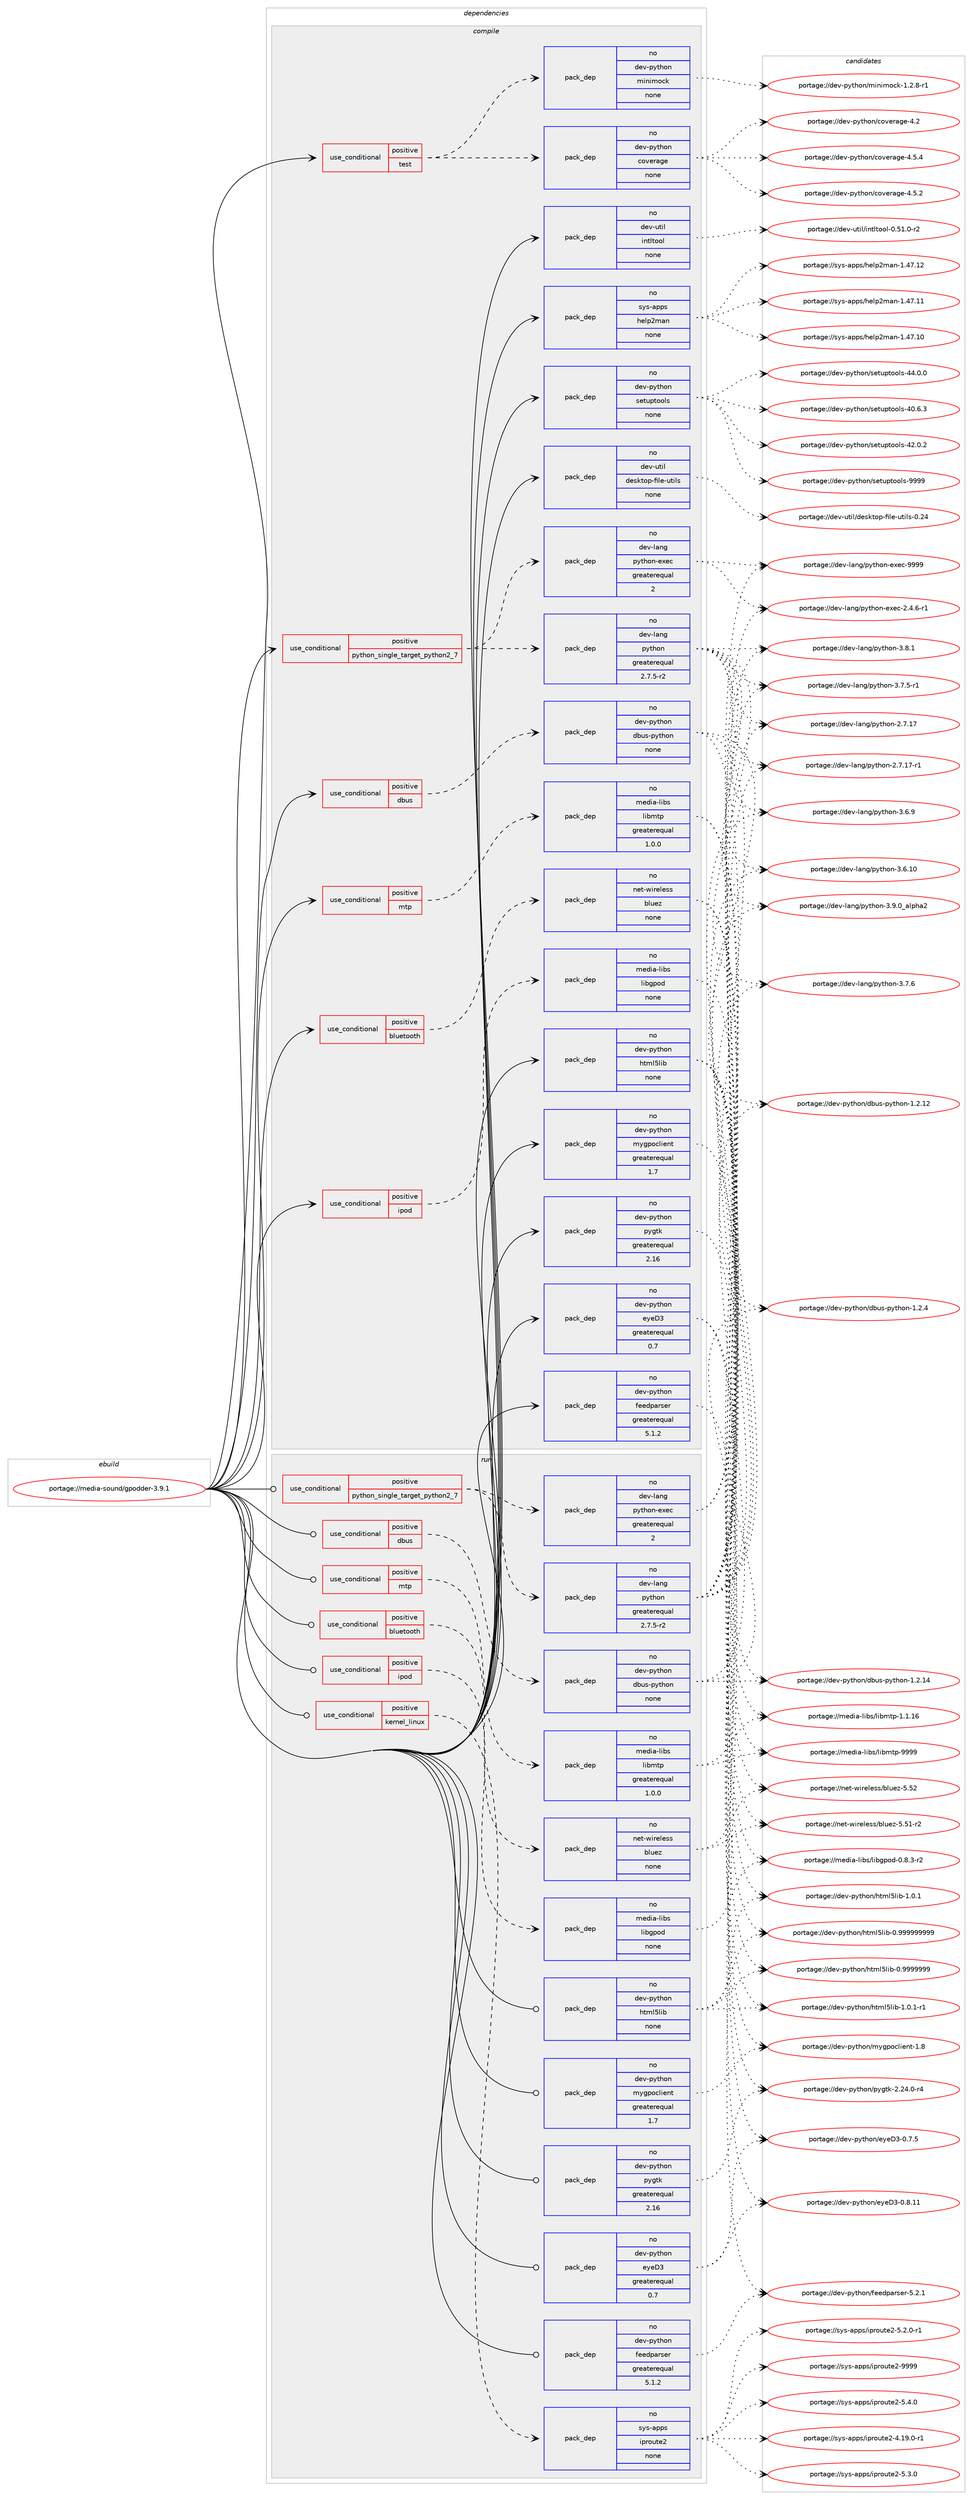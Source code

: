 digraph prolog {

# *************
# Graph options
# *************

newrank=true;
concentrate=true;
compound=true;
graph [rankdir=LR,fontname=Helvetica,fontsize=10,ranksep=1.5];#, ranksep=2.5, nodesep=0.2];
edge  [arrowhead=vee];
node  [fontname=Helvetica,fontsize=10];

# **********
# The ebuild
# **********

subgraph cluster_leftcol {
color=gray;
rank=same;
label=<<i>ebuild</i>>;
id [label="portage://media-sound/gpodder-3.9.1", color=red, width=4, href="../media-sound/gpodder-3.9.1.svg"];
}

# ****************
# The dependencies
# ****************

subgraph cluster_midcol {
color=gray;
label=<<i>dependencies</i>>;
subgraph cluster_compile {
fillcolor="#eeeeee";
style=filled;
label=<<i>compile</i>>;
subgraph cond43764 {
dependency193043 [label=<<TABLE BORDER="0" CELLBORDER="1" CELLSPACING="0" CELLPADDING="4"><TR><TD ROWSPAN="3" CELLPADDING="10">use_conditional</TD></TR><TR><TD>positive</TD></TR><TR><TD>bluetooth</TD></TR></TABLE>>, shape=none, color=red];
subgraph pack146321 {
dependency193044 [label=<<TABLE BORDER="0" CELLBORDER="1" CELLSPACING="0" CELLPADDING="4" WIDTH="220"><TR><TD ROWSPAN="6" CELLPADDING="30">pack_dep</TD></TR><TR><TD WIDTH="110">no</TD></TR><TR><TD>net-wireless</TD></TR><TR><TD>bluez</TD></TR><TR><TD>none</TD></TR><TR><TD></TD></TR></TABLE>>, shape=none, color=blue];
}
dependency193043:e -> dependency193044:w [weight=20,style="dashed",arrowhead="vee"];
}
id:e -> dependency193043:w [weight=20,style="solid",arrowhead="vee"];
subgraph cond43765 {
dependency193045 [label=<<TABLE BORDER="0" CELLBORDER="1" CELLSPACING="0" CELLPADDING="4"><TR><TD ROWSPAN="3" CELLPADDING="10">use_conditional</TD></TR><TR><TD>positive</TD></TR><TR><TD>dbus</TD></TR></TABLE>>, shape=none, color=red];
subgraph pack146322 {
dependency193046 [label=<<TABLE BORDER="0" CELLBORDER="1" CELLSPACING="0" CELLPADDING="4" WIDTH="220"><TR><TD ROWSPAN="6" CELLPADDING="30">pack_dep</TD></TR><TR><TD WIDTH="110">no</TD></TR><TR><TD>dev-python</TD></TR><TR><TD>dbus-python</TD></TR><TR><TD>none</TD></TR><TR><TD></TD></TR></TABLE>>, shape=none, color=blue];
}
dependency193045:e -> dependency193046:w [weight=20,style="dashed",arrowhead="vee"];
}
id:e -> dependency193045:w [weight=20,style="solid",arrowhead="vee"];
subgraph cond43766 {
dependency193047 [label=<<TABLE BORDER="0" CELLBORDER="1" CELLSPACING="0" CELLPADDING="4"><TR><TD ROWSPAN="3" CELLPADDING="10">use_conditional</TD></TR><TR><TD>positive</TD></TR><TR><TD>ipod</TD></TR></TABLE>>, shape=none, color=red];
subgraph pack146323 {
dependency193048 [label=<<TABLE BORDER="0" CELLBORDER="1" CELLSPACING="0" CELLPADDING="4" WIDTH="220"><TR><TD ROWSPAN="6" CELLPADDING="30">pack_dep</TD></TR><TR><TD WIDTH="110">no</TD></TR><TR><TD>media-libs</TD></TR><TR><TD>libgpod</TD></TR><TR><TD>none</TD></TR><TR><TD></TD></TR></TABLE>>, shape=none, color=blue];
}
dependency193047:e -> dependency193048:w [weight=20,style="dashed",arrowhead="vee"];
}
id:e -> dependency193047:w [weight=20,style="solid",arrowhead="vee"];
subgraph cond43767 {
dependency193049 [label=<<TABLE BORDER="0" CELLBORDER="1" CELLSPACING="0" CELLPADDING="4"><TR><TD ROWSPAN="3" CELLPADDING="10">use_conditional</TD></TR><TR><TD>positive</TD></TR><TR><TD>mtp</TD></TR></TABLE>>, shape=none, color=red];
subgraph pack146324 {
dependency193050 [label=<<TABLE BORDER="0" CELLBORDER="1" CELLSPACING="0" CELLPADDING="4" WIDTH="220"><TR><TD ROWSPAN="6" CELLPADDING="30">pack_dep</TD></TR><TR><TD WIDTH="110">no</TD></TR><TR><TD>media-libs</TD></TR><TR><TD>libmtp</TD></TR><TR><TD>greaterequal</TD></TR><TR><TD>1.0.0</TD></TR></TABLE>>, shape=none, color=blue];
}
dependency193049:e -> dependency193050:w [weight=20,style="dashed",arrowhead="vee"];
}
id:e -> dependency193049:w [weight=20,style="solid",arrowhead="vee"];
subgraph cond43768 {
dependency193051 [label=<<TABLE BORDER="0" CELLBORDER="1" CELLSPACING="0" CELLPADDING="4"><TR><TD ROWSPAN="3" CELLPADDING="10">use_conditional</TD></TR><TR><TD>positive</TD></TR><TR><TD>python_single_target_python2_7</TD></TR></TABLE>>, shape=none, color=red];
subgraph pack146325 {
dependency193052 [label=<<TABLE BORDER="0" CELLBORDER="1" CELLSPACING="0" CELLPADDING="4" WIDTH="220"><TR><TD ROWSPAN="6" CELLPADDING="30">pack_dep</TD></TR><TR><TD WIDTH="110">no</TD></TR><TR><TD>dev-lang</TD></TR><TR><TD>python</TD></TR><TR><TD>greaterequal</TD></TR><TR><TD>2.7.5-r2</TD></TR></TABLE>>, shape=none, color=blue];
}
dependency193051:e -> dependency193052:w [weight=20,style="dashed",arrowhead="vee"];
subgraph pack146326 {
dependency193053 [label=<<TABLE BORDER="0" CELLBORDER="1" CELLSPACING="0" CELLPADDING="4" WIDTH="220"><TR><TD ROWSPAN="6" CELLPADDING="30">pack_dep</TD></TR><TR><TD WIDTH="110">no</TD></TR><TR><TD>dev-lang</TD></TR><TR><TD>python-exec</TD></TR><TR><TD>greaterequal</TD></TR><TR><TD>2</TD></TR></TABLE>>, shape=none, color=blue];
}
dependency193051:e -> dependency193053:w [weight=20,style="dashed",arrowhead="vee"];
}
id:e -> dependency193051:w [weight=20,style="solid",arrowhead="vee"];
subgraph cond43769 {
dependency193054 [label=<<TABLE BORDER="0" CELLBORDER="1" CELLSPACING="0" CELLPADDING="4"><TR><TD ROWSPAN="3" CELLPADDING="10">use_conditional</TD></TR><TR><TD>positive</TD></TR><TR><TD>test</TD></TR></TABLE>>, shape=none, color=red];
subgraph pack146327 {
dependency193055 [label=<<TABLE BORDER="0" CELLBORDER="1" CELLSPACING="0" CELLPADDING="4" WIDTH="220"><TR><TD ROWSPAN="6" CELLPADDING="30">pack_dep</TD></TR><TR><TD WIDTH="110">no</TD></TR><TR><TD>dev-python</TD></TR><TR><TD>minimock</TD></TR><TR><TD>none</TD></TR><TR><TD></TD></TR></TABLE>>, shape=none, color=blue];
}
dependency193054:e -> dependency193055:w [weight=20,style="dashed",arrowhead="vee"];
subgraph pack146328 {
dependency193056 [label=<<TABLE BORDER="0" CELLBORDER="1" CELLSPACING="0" CELLPADDING="4" WIDTH="220"><TR><TD ROWSPAN="6" CELLPADDING="30">pack_dep</TD></TR><TR><TD WIDTH="110">no</TD></TR><TR><TD>dev-python</TD></TR><TR><TD>coverage</TD></TR><TR><TD>none</TD></TR><TR><TD></TD></TR></TABLE>>, shape=none, color=blue];
}
dependency193054:e -> dependency193056:w [weight=20,style="dashed",arrowhead="vee"];
}
id:e -> dependency193054:w [weight=20,style="solid",arrowhead="vee"];
subgraph pack146329 {
dependency193057 [label=<<TABLE BORDER="0" CELLBORDER="1" CELLSPACING="0" CELLPADDING="4" WIDTH="220"><TR><TD ROWSPAN="6" CELLPADDING="30">pack_dep</TD></TR><TR><TD WIDTH="110">no</TD></TR><TR><TD>dev-python</TD></TR><TR><TD>eyeD3</TD></TR><TR><TD>greaterequal</TD></TR><TR><TD>0.7</TD></TR></TABLE>>, shape=none, color=blue];
}
id:e -> dependency193057:w [weight=20,style="solid",arrowhead="vee"];
subgraph pack146330 {
dependency193058 [label=<<TABLE BORDER="0" CELLBORDER="1" CELLSPACING="0" CELLPADDING="4" WIDTH="220"><TR><TD ROWSPAN="6" CELLPADDING="30">pack_dep</TD></TR><TR><TD WIDTH="110">no</TD></TR><TR><TD>dev-python</TD></TR><TR><TD>feedparser</TD></TR><TR><TD>greaterequal</TD></TR><TR><TD>5.1.2</TD></TR></TABLE>>, shape=none, color=blue];
}
id:e -> dependency193058:w [weight=20,style="solid",arrowhead="vee"];
subgraph pack146331 {
dependency193059 [label=<<TABLE BORDER="0" CELLBORDER="1" CELLSPACING="0" CELLPADDING="4" WIDTH="220"><TR><TD ROWSPAN="6" CELLPADDING="30">pack_dep</TD></TR><TR><TD WIDTH="110">no</TD></TR><TR><TD>dev-python</TD></TR><TR><TD>html5lib</TD></TR><TR><TD>none</TD></TR><TR><TD></TD></TR></TABLE>>, shape=none, color=blue];
}
id:e -> dependency193059:w [weight=20,style="solid",arrowhead="vee"];
subgraph pack146332 {
dependency193060 [label=<<TABLE BORDER="0" CELLBORDER="1" CELLSPACING="0" CELLPADDING="4" WIDTH="220"><TR><TD ROWSPAN="6" CELLPADDING="30">pack_dep</TD></TR><TR><TD WIDTH="110">no</TD></TR><TR><TD>dev-python</TD></TR><TR><TD>mygpoclient</TD></TR><TR><TD>greaterequal</TD></TR><TR><TD>1.7</TD></TR></TABLE>>, shape=none, color=blue];
}
id:e -> dependency193060:w [weight=20,style="solid",arrowhead="vee"];
subgraph pack146333 {
dependency193061 [label=<<TABLE BORDER="0" CELLBORDER="1" CELLSPACING="0" CELLPADDING="4" WIDTH="220"><TR><TD ROWSPAN="6" CELLPADDING="30">pack_dep</TD></TR><TR><TD WIDTH="110">no</TD></TR><TR><TD>dev-python</TD></TR><TR><TD>pygtk</TD></TR><TR><TD>greaterequal</TD></TR><TR><TD>2.16</TD></TR></TABLE>>, shape=none, color=blue];
}
id:e -> dependency193061:w [weight=20,style="solid",arrowhead="vee"];
subgraph pack146334 {
dependency193062 [label=<<TABLE BORDER="0" CELLBORDER="1" CELLSPACING="0" CELLPADDING="4" WIDTH="220"><TR><TD ROWSPAN="6" CELLPADDING="30">pack_dep</TD></TR><TR><TD WIDTH="110">no</TD></TR><TR><TD>dev-python</TD></TR><TR><TD>setuptools</TD></TR><TR><TD>none</TD></TR><TR><TD></TD></TR></TABLE>>, shape=none, color=blue];
}
id:e -> dependency193062:w [weight=20,style="solid",arrowhead="vee"];
subgraph pack146335 {
dependency193063 [label=<<TABLE BORDER="0" CELLBORDER="1" CELLSPACING="0" CELLPADDING="4" WIDTH="220"><TR><TD ROWSPAN="6" CELLPADDING="30">pack_dep</TD></TR><TR><TD WIDTH="110">no</TD></TR><TR><TD>dev-util</TD></TR><TR><TD>desktop-file-utils</TD></TR><TR><TD>none</TD></TR><TR><TD></TD></TR></TABLE>>, shape=none, color=blue];
}
id:e -> dependency193063:w [weight=20,style="solid",arrowhead="vee"];
subgraph pack146336 {
dependency193064 [label=<<TABLE BORDER="0" CELLBORDER="1" CELLSPACING="0" CELLPADDING="4" WIDTH="220"><TR><TD ROWSPAN="6" CELLPADDING="30">pack_dep</TD></TR><TR><TD WIDTH="110">no</TD></TR><TR><TD>dev-util</TD></TR><TR><TD>intltool</TD></TR><TR><TD>none</TD></TR><TR><TD></TD></TR></TABLE>>, shape=none, color=blue];
}
id:e -> dependency193064:w [weight=20,style="solid",arrowhead="vee"];
subgraph pack146337 {
dependency193065 [label=<<TABLE BORDER="0" CELLBORDER="1" CELLSPACING="0" CELLPADDING="4" WIDTH="220"><TR><TD ROWSPAN="6" CELLPADDING="30">pack_dep</TD></TR><TR><TD WIDTH="110">no</TD></TR><TR><TD>sys-apps</TD></TR><TR><TD>help2man</TD></TR><TR><TD>none</TD></TR><TR><TD></TD></TR></TABLE>>, shape=none, color=blue];
}
id:e -> dependency193065:w [weight=20,style="solid",arrowhead="vee"];
}
subgraph cluster_compileandrun {
fillcolor="#eeeeee";
style=filled;
label=<<i>compile and run</i>>;
}
subgraph cluster_run {
fillcolor="#eeeeee";
style=filled;
label=<<i>run</i>>;
subgraph cond43770 {
dependency193066 [label=<<TABLE BORDER="0" CELLBORDER="1" CELLSPACING="0" CELLPADDING="4"><TR><TD ROWSPAN="3" CELLPADDING="10">use_conditional</TD></TR><TR><TD>positive</TD></TR><TR><TD>bluetooth</TD></TR></TABLE>>, shape=none, color=red];
subgraph pack146338 {
dependency193067 [label=<<TABLE BORDER="0" CELLBORDER="1" CELLSPACING="0" CELLPADDING="4" WIDTH="220"><TR><TD ROWSPAN="6" CELLPADDING="30">pack_dep</TD></TR><TR><TD WIDTH="110">no</TD></TR><TR><TD>net-wireless</TD></TR><TR><TD>bluez</TD></TR><TR><TD>none</TD></TR><TR><TD></TD></TR></TABLE>>, shape=none, color=blue];
}
dependency193066:e -> dependency193067:w [weight=20,style="dashed",arrowhead="vee"];
}
id:e -> dependency193066:w [weight=20,style="solid",arrowhead="odot"];
subgraph cond43771 {
dependency193068 [label=<<TABLE BORDER="0" CELLBORDER="1" CELLSPACING="0" CELLPADDING="4"><TR><TD ROWSPAN="3" CELLPADDING="10">use_conditional</TD></TR><TR><TD>positive</TD></TR><TR><TD>dbus</TD></TR></TABLE>>, shape=none, color=red];
subgraph pack146339 {
dependency193069 [label=<<TABLE BORDER="0" CELLBORDER="1" CELLSPACING="0" CELLPADDING="4" WIDTH="220"><TR><TD ROWSPAN="6" CELLPADDING="30">pack_dep</TD></TR><TR><TD WIDTH="110">no</TD></TR><TR><TD>dev-python</TD></TR><TR><TD>dbus-python</TD></TR><TR><TD>none</TD></TR><TR><TD></TD></TR></TABLE>>, shape=none, color=blue];
}
dependency193068:e -> dependency193069:w [weight=20,style="dashed",arrowhead="vee"];
}
id:e -> dependency193068:w [weight=20,style="solid",arrowhead="odot"];
subgraph cond43772 {
dependency193070 [label=<<TABLE BORDER="0" CELLBORDER="1" CELLSPACING="0" CELLPADDING="4"><TR><TD ROWSPAN="3" CELLPADDING="10">use_conditional</TD></TR><TR><TD>positive</TD></TR><TR><TD>ipod</TD></TR></TABLE>>, shape=none, color=red];
subgraph pack146340 {
dependency193071 [label=<<TABLE BORDER="0" CELLBORDER="1" CELLSPACING="0" CELLPADDING="4" WIDTH="220"><TR><TD ROWSPAN="6" CELLPADDING="30">pack_dep</TD></TR><TR><TD WIDTH="110">no</TD></TR><TR><TD>media-libs</TD></TR><TR><TD>libgpod</TD></TR><TR><TD>none</TD></TR><TR><TD></TD></TR></TABLE>>, shape=none, color=blue];
}
dependency193070:e -> dependency193071:w [weight=20,style="dashed",arrowhead="vee"];
}
id:e -> dependency193070:w [weight=20,style="solid",arrowhead="odot"];
subgraph cond43773 {
dependency193072 [label=<<TABLE BORDER="0" CELLBORDER="1" CELLSPACING="0" CELLPADDING="4"><TR><TD ROWSPAN="3" CELLPADDING="10">use_conditional</TD></TR><TR><TD>positive</TD></TR><TR><TD>kernel_linux</TD></TR></TABLE>>, shape=none, color=red];
subgraph pack146341 {
dependency193073 [label=<<TABLE BORDER="0" CELLBORDER="1" CELLSPACING="0" CELLPADDING="4" WIDTH="220"><TR><TD ROWSPAN="6" CELLPADDING="30">pack_dep</TD></TR><TR><TD WIDTH="110">no</TD></TR><TR><TD>sys-apps</TD></TR><TR><TD>iproute2</TD></TR><TR><TD>none</TD></TR><TR><TD></TD></TR></TABLE>>, shape=none, color=blue];
}
dependency193072:e -> dependency193073:w [weight=20,style="dashed",arrowhead="vee"];
}
id:e -> dependency193072:w [weight=20,style="solid",arrowhead="odot"];
subgraph cond43774 {
dependency193074 [label=<<TABLE BORDER="0" CELLBORDER="1" CELLSPACING="0" CELLPADDING="4"><TR><TD ROWSPAN="3" CELLPADDING="10">use_conditional</TD></TR><TR><TD>positive</TD></TR><TR><TD>mtp</TD></TR></TABLE>>, shape=none, color=red];
subgraph pack146342 {
dependency193075 [label=<<TABLE BORDER="0" CELLBORDER="1" CELLSPACING="0" CELLPADDING="4" WIDTH="220"><TR><TD ROWSPAN="6" CELLPADDING="30">pack_dep</TD></TR><TR><TD WIDTH="110">no</TD></TR><TR><TD>media-libs</TD></TR><TR><TD>libmtp</TD></TR><TR><TD>greaterequal</TD></TR><TR><TD>1.0.0</TD></TR></TABLE>>, shape=none, color=blue];
}
dependency193074:e -> dependency193075:w [weight=20,style="dashed",arrowhead="vee"];
}
id:e -> dependency193074:w [weight=20,style="solid",arrowhead="odot"];
subgraph cond43775 {
dependency193076 [label=<<TABLE BORDER="0" CELLBORDER="1" CELLSPACING="0" CELLPADDING="4"><TR><TD ROWSPAN="3" CELLPADDING="10">use_conditional</TD></TR><TR><TD>positive</TD></TR><TR><TD>python_single_target_python2_7</TD></TR></TABLE>>, shape=none, color=red];
subgraph pack146343 {
dependency193077 [label=<<TABLE BORDER="0" CELLBORDER="1" CELLSPACING="0" CELLPADDING="4" WIDTH="220"><TR><TD ROWSPAN="6" CELLPADDING="30">pack_dep</TD></TR><TR><TD WIDTH="110">no</TD></TR><TR><TD>dev-lang</TD></TR><TR><TD>python</TD></TR><TR><TD>greaterequal</TD></TR><TR><TD>2.7.5-r2</TD></TR></TABLE>>, shape=none, color=blue];
}
dependency193076:e -> dependency193077:w [weight=20,style="dashed",arrowhead="vee"];
subgraph pack146344 {
dependency193078 [label=<<TABLE BORDER="0" CELLBORDER="1" CELLSPACING="0" CELLPADDING="4" WIDTH="220"><TR><TD ROWSPAN="6" CELLPADDING="30">pack_dep</TD></TR><TR><TD WIDTH="110">no</TD></TR><TR><TD>dev-lang</TD></TR><TR><TD>python-exec</TD></TR><TR><TD>greaterequal</TD></TR><TR><TD>2</TD></TR></TABLE>>, shape=none, color=blue];
}
dependency193076:e -> dependency193078:w [weight=20,style="dashed",arrowhead="vee"];
}
id:e -> dependency193076:w [weight=20,style="solid",arrowhead="odot"];
subgraph pack146345 {
dependency193079 [label=<<TABLE BORDER="0" CELLBORDER="1" CELLSPACING="0" CELLPADDING="4" WIDTH="220"><TR><TD ROWSPAN="6" CELLPADDING="30">pack_dep</TD></TR><TR><TD WIDTH="110">no</TD></TR><TR><TD>dev-python</TD></TR><TR><TD>eyeD3</TD></TR><TR><TD>greaterequal</TD></TR><TR><TD>0.7</TD></TR></TABLE>>, shape=none, color=blue];
}
id:e -> dependency193079:w [weight=20,style="solid",arrowhead="odot"];
subgraph pack146346 {
dependency193080 [label=<<TABLE BORDER="0" CELLBORDER="1" CELLSPACING="0" CELLPADDING="4" WIDTH="220"><TR><TD ROWSPAN="6" CELLPADDING="30">pack_dep</TD></TR><TR><TD WIDTH="110">no</TD></TR><TR><TD>dev-python</TD></TR><TR><TD>feedparser</TD></TR><TR><TD>greaterequal</TD></TR><TR><TD>5.1.2</TD></TR></TABLE>>, shape=none, color=blue];
}
id:e -> dependency193080:w [weight=20,style="solid",arrowhead="odot"];
subgraph pack146347 {
dependency193081 [label=<<TABLE BORDER="0" CELLBORDER="1" CELLSPACING="0" CELLPADDING="4" WIDTH="220"><TR><TD ROWSPAN="6" CELLPADDING="30">pack_dep</TD></TR><TR><TD WIDTH="110">no</TD></TR><TR><TD>dev-python</TD></TR><TR><TD>html5lib</TD></TR><TR><TD>none</TD></TR><TR><TD></TD></TR></TABLE>>, shape=none, color=blue];
}
id:e -> dependency193081:w [weight=20,style="solid",arrowhead="odot"];
subgraph pack146348 {
dependency193082 [label=<<TABLE BORDER="0" CELLBORDER="1" CELLSPACING="0" CELLPADDING="4" WIDTH="220"><TR><TD ROWSPAN="6" CELLPADDING="30">pack_dep</TD></TR><TR><TD WIDTH="110">no</TD></TR><TR><TD>dev-python</TD></TR><TR><TD>mygpoclient</TD></TR><TR><TD>greaterequal</TD></TR><TR><TD>1.7</TD></TR></TABLE>>, shape=none, color=blue];
}
id:e -> dependency193082:w [weight=20,style="solid",arrowhead="odot"];
subgraph pack146349 {
dependency193083 [label=<<TABLE BORDER="0" CELLBORDER="1" CELLSPACING="0" CELLPADDING="4" WIDTH="220"><TR><TD ROWSPAN="6" CELLPADDING="30">pack_dep</TD></TR><TR><TD WIDTH="110">no</TD></TR><TR><TD>dev-python</TD></TR><TR><TD>pygtk</TD></TR><TR><TD>greaterequal</TD></TR><TR><TD>2.16</TD></TR></TABLE>>, shape=none, color=blue];
}
id:e -> dependency193083:w [weight=20,style="solid",arrowhead="odot"];
}
}

# **************
# The candidates
# **************

subgraph cluster_choices {
rank=same;
color=gray;
label=<<i>candidates</i>>;

subgraph choice146321 {
color=black;
nodesep=1;
choice1101011164511910511410110810111511547981081171011224553465350 [label="portage://net-wireless/bluez-5.52", color=red, width=4,href="../net-wireless/bluez-5.52.svg"];
choice11010111645119105114101108101115115479810811710112245534653494511450 [label="portage://net-wireless/bluez-5.51-r2", color=red, width=4,href="../net-wireless/bluez-5.51-r2.svg"];
dependency193044:e -> choice1101011164511910511410110810111511547981081171011224553465350:w [style=dotted,weight="100"];
dependency193044:e -> choice11010111645119105114101108101115115479810811710112245534653494511450:w [style=dotted,weight="100"];
}
subgraph choice146322 {
color=black;
nodesep=1;
choice10010111845112121116104111110471009811711545112121116104111110454946504652 [label="portage://dev-python/dbus-python-1.2.4", color=red, width=4,href="../dev-python/dbus-python-1.2.4.svg"];
choice1001011184511212111610411111047100981171154511212111610411111045494650464952 [label="portage://dev-python/dbus-python-1.2.14", color=red, width=4,href="../dev-python/dbus-python-1.2.14.svg"];
choice1001011184511212111610411111047100981171154511212111610411111045494650464950 [label="portage://dev-python/dbus-python-1.2.12", color=red, width=4,href="../dev-python/dbus-python-1.2.12.svg"];
dependency193046:e -> choice10010111845112121116104111110471009811711545112121116104111110454946504652:w [style=dotted,weight="100"];
dependency193046:e -> choice1001011184511212111610411111047100981171154511212111610411111045494650464952:w [style=dotted,weight="100"];
dependency193046:e -> choice1001011184511212111610411111047100981171154511212111610411111045494650464950:w [style=dotted,weight="100"];
}
subgraph choice146323 {
color=black;
nodesep=1;
choice10910110010597451081059811547108105981031121111004548465646514511450 [label="portage://media-libs/libgpod-0.8.3-r2", color=red, width=4,href="../media-libs/libgpod-0.8.3-r2.svg"];
dependency193048:e -> choice10910110010597451081059811547108105981031121111004548465646514511450:w [style=dotted,weight="100"];
}
subgraph choice146324 {
color=black;
nodesep=1;
choice10910110010597451081059811547108105981091161124557575757 [label="portage://media-libs/libmtp-9999", color=red, width=4,href="../media-libs/libmtp-9999.svg"];
choice109101100105974510810598115471081059810911611245494649464954 [label="portage://media-libs/libmtp-1.1.16", color=red, width=4,href="../media-libs/libmtp-1.1.16.svg"];
dependency193050:e -> choice10910110010597451081059811547108105981091161124557575757:w [style=dotted,weight="100"];
dependency193050:e -> choice109101100105974510810598115471081059810911611245494649464954:w [style=dotted,weight="100"];
}
subgraph choice146325 {
color=black;
nodesep=1;
choice10010111845108971101034711212111610411111045514657464895971081121049750 [label="portage://dev-lang/python-3.9.0_alpha2", color=red, width=4,href="../dev-lang/python-3.9.0_alpha2.svg"];
choice100101118451089711010347112121116104111110455146564649 [label="portage://dev-lang/python-3.8.1", color=red, width=4,href="../dev-lang/python-3.8.1.svg"];
choice100101118451089711010347112121116104111110455146554654 [label="portage://dev-lang/python-3.7.6", color=red, width=4,href="../dev-lang/python-3.7.6.svg"];
choice1001011184510897110103471121211161041111104551465546534511449 [label="portage://dev-lang/python-3.7.5-r1", color=red, width=4,href="../dev-lang/python-3.7.5-r1.svg"];
choice100101118451089711010347112121116104111110455146544657 [label="portage://dev-lang/python-3.6.9", color=red, width=4,href="../dev-lang/python-3.6.9.svg"];
choice10010111845108971101034711212111610411111045514654464948 [label="portage://dev-lang/python-3.6.10", color=red, width=4,href="../dev-lang/python-3.6.10.svg"];
choice100101118451089711010347112121116104111110455046554649554511449 [label="portage://dev-lang/python-2.7.17-r1", color=red, width=4,href="../dev-lang/python-2.7.17-r1.svg"];
choice10010111845108971101034711212111610411111045504655464955 [label="portage://dev-lang/python-2.7.17", color=red, width=4,href="../dev-lang/python-2.7.17.svg"];
dependency193052:e -> choice10010111845108971101034711212111610411111045514657464895971081121049750:w [style=dotted,weight="100"];
dependency193052:e -> choice100101118451089711010347112121116104111110455146564649:w [style=dotted,weight="100"];
dependency193052:e -> choice100101118451089711010347112121116104111110455146554654:w [style=dotted,weight="100"];
dependency193052:e -> choice1001011184510897110103471121211161041111104551465546534511449:w [style=dotted,weight="100"];
dependency193052:e -> choice100101118451089711010347112121116104111110455146544657:w [style=dotted,weight="100"];
dependency193052:e -> choice10010111845108971101034711212111610411111045514654464948:w [style=dotted,weight="100"];
dependency193052:e -> choice100101118451089711010347112121116104111110455046554649554511449:w [style=dotted,weight="100"];
dependency193052:e -> choice10010111845108971101034711212111610411111045504655464955:w [style=dotted,weight="100"];
}
subgraph choice146326 {
color=black;
nodesep=1;
choice10010111845108971101034711212111610411111045101120101994557575757 [label="portage://dev-lang/python-exec-9999", color=red, width=4,href="../dev-lang/python-exec-9999.svg"];
choice10010111845108971101034711212111610411111045101120101994550465246544511449 [label="portage://dev-lang/python-exec-2.4.6-r1", color=red, width=4,href="../dev-lang/python-exec-2.4.6-r1.svg"];
dependency193053:e -> choice10010111845108971101034711212111610411111045101120101994557575757:w [style=dotted,weight="100"];
dependency193053:e -> choice10010111845108971101034711212111610411111045101120101994550465246544511449:w [style=dotted,weight="100"];
}
subgraph choice146327 {
color=black;
nodesep=1;
choice1001011184511212111610411111047109105110105109111991074549465046564511449 [label="portage://dev-python/minimock-1.2.8-r1", color=red, width=4,href="../dev-python/minimock-1.2.8-r1.svg"];
dependency193055:e -> choice1001011184511212111610411111047109105110105109111991074549465046564511449:w [style=dotted,weight="100"];
}
subgraph choice146328 {
color=black;
nodesep=1;
choice10010111845112121116104111110479911111810111497103101455246534652 [label="portage://dev-python/coverage-4.5.4", color=red, width=4,href="../dev-python/coverage-4.5.4.svg"];
choice10010111845112121116104111110479911111810111497103101455246534650 [label="portage://dev-python/coverage-4.5.2", color=red, width=4,href="../dev-python/coverage-4.5.2.svg"];
choice1001011184511212111610411111047991111181011149710310145524650 [label="portage://dev-python/coverage-4.2", color=red, width=4,href="../dev-python/coverage-4.2.svg"];
dependency193056:e -> choice10010111845112121116104111110479911111810111497103101455246534652:w [style=dotted,weight="100"];
dependency193056:e -> choice10010111845112121116104111110479911111810111497103101455246534650:w [style=dotted,weight="100"];
dependency193056:e -> choice1001011184511212111610411111047991111181011149710310145524650:w [style=dotted,weight="100"];
}
subgraph choice146329 {
color=black;
nodesep=1;
choice1001011184511212111610411111047101121101685145484656464949 [label="portage://dev-python/eyeD3-0.8.11", color=red, width=4,href="../dev-python/eyeD3-0.8.11.svg"];
choice10010111845112121116104111110471011211016851454846554653 [label="portage://dev-python/eyeD3-0.7.5", color=red, width=4,href="../dev-python/eyeD3-0.7.5.svg"];
dependency193057:e -> choice1001011184511212111610411111047101121101685145484656464949:w [style=dotted,weight="100"];
dependency193057:e -> choice10010111845112121116104111110471011211016851454846554653:w [style=dotted,weight="100"];
}
subgraph choice146330 {
color=black;
nodesep=1;
choice100101118451121211161041111104710210110110011297114115101114455346504649 [label="portage://dev-python/feedparser-5.2.1", color=red, width=4,href="../dev-python/feedparser-5.2.1.svg"];
dependency193058:e -> choice100101118451121211161041111104710210110110011297114115101114455346504649:w [style=dotted,weight="100"];
}
subgraph choice146331 {
color=black;
nodesep=1;
choice100101118451121211161041111104710411610910853108105984549464846494511449 [label="portage://dev-python/html5lib-1.0.1-r1", color=red, width=4,href="../dev-python/html5lib-1.0.1-r1.svg"];
choice10010111845112121116104111110471041161091085310810598454946484649 [label="portage://dev-python/html5lib-1.0.1", color=red, width=4,href="../dev-python/html5lib-1.0.1.svg"];
choice10010111845112121116104111110471041161091085310810598454846575757575757575757 [label="portage://dev-python/html5lib-0.999999999", color=red, width=4,href="../dev-python/html5lib-0.999999999.svg"];
choice1001011184511212111610411111047104116109108531081059845484657575757575757 [label="portage://dev-python/html5lib-0.9999999", color=red, width=4,href="../dev-python/html5lib-0.9999999.svg"];
dependency193059:e -> choice100101118451121211161041111104710411610910853108105984549464846494511449:w [style=dotted,weight="100"];
dependency193059:e -> choice10010111845112121116104111110471041161091085310810598454946484649:w [style=dotted,weight="100"];
dependency193059:e -> choice10010111845112121116104111110471041161091085310810598454846575757575757575757:w [style=dotted,weight="100"];
dependency193059:e -> choice1001011184511212111610411111047104116109108531081059845484657575757575757:w [style=dotted,weight="100"];
}
subgraph choice146332 {
color=black;
nodesep=1;
choice10010111845112121116104111110471091211031121119910810510111011645494656 [label="portage://dev-python/mygpoclient-1.8", color=red, width=4,href="../dev-python/mygpoclient-1.8.svg"];
dependency193060:e -> choice10010111845112121116104111110471091211031121119910810510111011645494656:w [style=dotted,weight="100"];
}
subgraph choice146333 {
color=black;
nodesep=1;
choice1001011184511212111610411111047112121103116107455046505246484511452 [label="portage://dev-python/pygtk-2.24.0-r4", color=red, width=4,href="../dev-python/pygtk-2.24.0-r4.svg"];
dependency193061:e -> choice1001011184511212111610411111047112121103116107455046505246484511452:w [style=dotted,weight="100"];
}
subgraph choice146334 {
color=black;
nodesep=1;
choice10010111845112121116104111110471151011161171121161111111081154557575757 [label="portage://dev-python/setuptools-9999", color=red, width=4,href="../dev-python/setuptools-9999.svg"];
choice100101118451121211161041111104711510111611711211611111110811545525246484648 [label="portage://dev-python/setuptools-44.0.0", color=red, width=4,href="../dev-python/setuptools-44.0.0.svg"];
choice100101118451121211161041111104711510111611711211611111110811545525046484650 [label="portage://dev-python/setuptools-42.0.2", color=red, width=4,href="../dev-python/setuptools-42.0.2.svg"];
choice100101118451121211161041111104711510111611711211611111110811545524846544651 [label="portage://dev-python/setuptools-40.6.3", color=red, width=4,href="../dev-python/setuptools-40.6.3.svg"];
dependency193062:e -> choice10010111845112121116104111110471151011161171121161111111081154557575757:w [style=dotted,weight="100"];
dependency193062:e -> choice100101118451121211161041111104711510111611711211611111110811545525246484648:w [style=dotted,weight="100"];
dependency193062:e -> choice100101118451121211161041111104711510111611711211611111110811545525046484650:w [style=dotted,weight="100"];
dependency193062:e -> choice100101118451121211161041111104711510111611711211611111110811545524846544651:w [style=dotted,weight="100"];
}
subgraph choice146335 {
color=black;
nodesep=1;
choice100101118451171161051084710010111510711611111245102105108101451171161051081154548465052 [label="portage://dev-util/desktop-file-utils-0.24", color=red, width=4,href="../dev-util/desktop-file-utils-0.24.svg"];
dependency193063:e -> choice100101118451171161051084710010111510711611111245102105108101451171161051081154548465052:w [style=dotted,weight="100"];
}
subgraph choice146336 {
color=black;
nodesep=1;
choice1001011184511711610510847105110116108116111111108454846534946484511450 [label="portage://dev-util/intltool-0.51.0-r2", color=red, width=4,href="../dev-util/intltool-0.51.0-r2.svg"];
dependency193064:e -> choice1001011184511711610510847105110116108116111111108454846534946484511450:w [style=dotted,weight="100"];
}
subgraph choice146337 {
color=black;
nodesep=1;
choice11512111545971121121154710410110811250109971104549465255464950 [label="portage://sys-apps/help2man-1.47.12", color=red, width=4,href="../sys-apps/help2man-1.47.12.svg"];
choice11512111545971121121154710410110811250109971104549465255464949 [label="portage://sys-apps/help2man-1.47.11", color=red, width=4,href="../sys-apps/help2man-1.47.11.svg"];
choice11512111545971121121154710410110811250109971104549465255464948 [label="portage://sys-apps/help2man-1.47.10", color=red, width=4,href="../sys-apps/help2man-1.47.10.svg"];
dependency193065:e -> choice11512111545971121121154710410110811250109971104549465255464950:w [style=dotted,weight="100"];
dependency193065:e -> choice11512111545971121121154710410110811250109971104549465255464949:w [style=dotted,weight="100"];
dependency193065:e -> choice11512111545971121121154710410110811250109971104549465255464948:w [style=dotted,weight="100"];
}
subgraph choice146338 {
color=black;
nodesep=1;
choice1101011164511910511410110810111511547981081171011224553465350 [label="portage://net-wireless/bluez-5.52", color=red, width=4,href="../net-wireless/bluez-5.52.svg"];
choice11010111645119105114101108101115115479810811710112245534653494511450 [label="portage://net-wireless/bluez-5.51-r2", color=red, width=4,href="../net-wireless/bluez-5.51-r2.svg"];
dependency193067:e -> choice1101011164511910511410110810111511547981081171011224553465350:w [style=dotted,weight="100"];
dependency193067:e -> choice11010111645119105114101108101115115479810811710112245534653494511450:w [style=dotted,weight="100"];
}
subgraph choice146339 {
color=black;
nodesep=1;
choice10010111845112121116104111110471009811711545112121116104111110454946504652 [label="portage://dev-python/dbus-python-1.2.4", color=red, width=4,href="../dev-python/dbus-python-1.2.4.svg"];
choice1001011184511212111610411111047100981171154511212111610411111045494650464952 [label="portage://dev-python/dbus-python-1.2.14", color=red, width=4,href="../dev-python/dbus-python-1.2.14.svg"];
choice1001011184511212111610411111047100981171154511212111610411111045494650464950 [label="portage://dev-python/dbus-python-1.2.12", color=red, width=4,href="../dev-python/dbus-python-1.2.12.svg"];
dependency193069:e -> choice10010111845112121116104111110471009811711545112121116104111110454946504652:w [style=dotted,weight="100"];
dependency193069:e -> choice1001011184511212111610411111047100981171154511212111610411111045494650464952:w [style=dotted,weight="100"];
dependency193069:e -> choice1001011184511212111610411111047100981171154511212111610411111045494650464950:w [style=dotted,weight="100"];
}
subgraph choice146340 {
color=black;
nodesep=1;
choice10910110010597451081059811547108105981031121111004548465646514511450 [label="portage://media-libs/libgpod-0.8.3-r2", color=red, width=4,href="../media-libs/libgpod-0.8.3-r2.svg"];
dependency193071:e -> choice10910110010597451081059811547108105981031121111004548465646514511450:w [style=dotted,weight="100"];
}
subgraph choice146341 {
color=black;
nodesep=1;
choice115121115459711211211547105112114111117116101504557575757 [label="portage://sys-apps/iproute2-9999", color=red, width=4,href="../sys-apps/iproute2-9999.svg"];
choice11512111545971121121154710511211411111711610150455346524648 [label="portage://sys-apps/iproute2-5.4.0", color=red, width=4,href="../sys-apps/iproute2-5.4.0.svg"];
choice11512111545971121121154710511211411111711610150455346514648 [label="portage://sys-apps/iproute2-5.3.0", color=red, width=4,href="../sys-apps/iproute2-5.3.0.svg"];
choice115121115459711211211547105112114111117116101504553465046484511449 [label="portage://sys-apps/iproute2-5.2.0-r1", color=red, width=4,href="../sys-apps/iproute2-5.2.0-r1.svg"];
choice11512111545971121121154710511211411111711610150455246495746484511449 [label="portage://sys-apps/iproute2-4.19.0-r1", color=red, width=4,href="../sys-apps/iproute2-4.19.0-r1.svg"];
dependency193073:e -> choice115121115459711211211547105112114111117116101504557575757:w [style=dotted,weight="100"];
dependency193073:e -> choice11512111545971121121154710511211411111711610150455346524648:w [style=dotted,weight="100"];
dependency193073:e -> choice11512111545971121121154710511211411111711610150455346514648:w [style=dotted,weight="100"];
dependency193073:e -> choice115121115459711211211547105112114111117116101504553465046484511449:w [style=dotted,weight="100"];
dependency193073:e -> choice11512111545971121121154710511211411111711610150455246495746484511449:w [style=dotted,weight="100"];
}
subgraph choice146342 {
color=black;
nodesep=1;
choice10910110010597451081059811547108105981091161124557575757 [label="portage://media-libs/libmtp-9999", color=red, width=4,href="../media-libs/libmtp-9999.svg"];
choice109101100105974510810598115471081059810911611245494649464954 [label="portage://media-libs/libmtp-1.1.16", color=red, width=4,href="../media-libs/libmtp-1.1.16.svg"];
dependency193075:e -> choice10910110010597451081059811547108105981091161124557575757:w [style=dotted,weight="100"];
dependency193075:e -> choice109101100105974510810598115471081059810911611245494649464954:w [style=dotted,weight="100"];
}
subgraph choice146343 {
color=black;
nodesep=1;
choice10010111845108971101034711212111610411111045514657464895971081121049750 [label="portage://dev-lang/python-3.9.0_alpha2", color=red, width=4,href="../dev-lang/python-3.9.0_alpha2.svg"];
choice100101118451089711010347112121116104111110455146564649 [label="portage://dev-lang/python-3.8.1", color=red, width=4,href="../dev-lang/python-3.8.1.svg"];
choice100101118451089711010347112121116104111110455146554654 [label="portage://dev-lang/python-3.7.6", color=red, width=4,href="../dev-lang/python-3.7.6.svg"];
choice1001011184510897110103471121211161041111104551465546534511449 [label="portage://dev-lang/python-3.7.5-r1", color=red, width=4,href="../dev-lang/python-3.7.5-r1.svg"];
choice100101118451089711010347112121116104111110455146544657 [label="portage://dev-lang/python-3.6.9", color=red, width=4,href="../dev-lang/python-3.6.9.svg"];
choice10010111845108971101034711212111610411111045514654464948 [label="portage://dev-lang/python-3.6.10", color=red, width=4,href="../dev-lang/python-3.6.10.svg"];
choice100101118451089711010347112121116104111110455046554649554511449 [label="portage://dev-lang/python-2.7.17-r1", color=red, width=4,href="../dev-lang/python-2.7.17-r1.svg"];
choice10010111845108971101034711212111610411111045504655464955 [label="portage://dev-lang/python-2.7.17", color=red, width=4,href="../dev-lang/python-2.7.17.svg"];
dependency193077:e -> choice10010111845108971101034711212111610411111045514657464895971081121049750:w [style=dotted,weight="100"];
dependency193077:e -> choice100101118451089711010347112121116104111110455146564649:w [style=dotted,weight="100"];
dependency193077:e -> choice100101118451089711010347112121116104111110455146554654:w [style=dotted,weight="100"];
dependency193077:e -> choice1001011184510897110103471121211161041111104551465546534511449:w [style=dotted,weight="100"];
dependency193077:e -> choice100101118451089711010347112121116104111110455146544657:w [style=dotted,weight="100"];
dependency193077:e -> choice10010111845108971101034711212111610411111045514654464948:w [style=dotted,weight="100"];
dependency193077:e -> choice100101118451089711010347112121116104111110455046554649554511449:w [style=dotted,weight="100"];
dependency193077:e -> choice10010111845108971101034711212111610411111045504655464955:w [style=dotted,weight="100"];
}
subgraph choice146344 {
color=black;
nodesep=1;
choice10010111845108971101034711212111610411111045101120101994557575757 [label="portage://dev-lang/python-exec-9999", color=red, width=4,href="../dev-lang/python-exec-9999.svg"];
choice10010111845108971101034711212111610411111045101120101994550465246544511449 [label="portage://dev-lang/python-exec-2.4.6-r1", color=red, width=4,href="../dev-lang/python-exec-2.4.6-r1.svg"];
dependency193078:e -> choice10010111845108971101034711212111610411111045101120101994557575757:w [style=dotted,weight="100"];
dependency193078:e -> choice10010111845108971101034711212111610411111045101120101994550465246544511449:w [style=dotted,weight="100"];
}
subgraph choice146345 {
color=black;
nodesep=1;
choice1001011184511212111610411111047101121101685145484656464949 [label="portage://dev-python/eyeD3-0.8.11", color=red, width=4,href="../dev-python/eyeD3-0.8.11.svg"];
choice10010111845112121116104111110471011211016851454846554653 [label="portage://dev-python/eyeD3-0.7.5", color=red, width=4,href="../dev-python/eyeD3-0.7.5.svg"];
dependency193079:e -> choice1001011184511212111610411111047101121101685145484656464949:w [style=dotted,weight="100"];
dependency193079:e -> choice10010111845112121116104111110471011211016851454846554653:w [style=dotted,weight="100"];
}
subgraph choice146346 {
color=black;
nodesep=1;
choice100101118451121211161041111104710210110110011297114115101114455346504649 [label="portage://dev-python/feedparser-5.2.1", color=red, width=4,href="../dev-python/feedparser-5.2.1.svg"];
dependency193080:e -> choice100101118451121211161041111104710210110110011297114115101114455346504649:w [style=dotted,weight="100"];
}
subgraph choice146347 {
color=black;
nodesep=1;
choice100101118451121211161041111104710411610910853108105984549464846494511449 [label="portage://dev-python/html5lib-1.0.1-r1", color=red, width=4,href="../dev-python/html5lib-1.0.1-r1.svg"];
choice10010111845112121116104111110471041161091085310810598454946484649 [label="portage://dev-python/html5lib-1.0.1", color=red, width=4,href="../dev-python/html5lib-1.0.1.svg"];
choice10010111845112121116104111110471041161091085310810598454846575757575757575757 [label="portage://dev-python/html5lib-0.999999999", color=red, width=4,href="../dev-python/html5lib-0.999999999.svg"];
choice1001011184511212111610411111047104116109108531081059845484657575757575757 [label="portage://dev-python/html5lib-0.9999999", color=red, width=4,href="../dev-python/html5lib-0.9999999.svg"];
dependency193081:e -> choice100101118451121211161041111104710411610910853108105984549464846494511449:w [style=dotted,weight="100"];
dependency193081:e -> choice10010111845112121116104111110471041161091085310810598454946484649:w [style=dotted,weight="100"];
dependency193081:e -> choice10010111845112121116104111110471041161091085310810598454846575757575757575757:w [style=dotted,weight="100"];
dependency193081:e -> choice1001011184511212111610411111047104116109108531081059845484657575757575757:w [style=dotted,weight="100"];
}
subgraph choice146348 {
color=black;
nodesep=1;
choice10010111845112121116104111110471091211031121119910810510111011645494656 [label="portage://dev-python/mygpoclient-1.8", color=red, width=4,href="../dev-python/mygpoclient-1.8.svg"];
dependency193082:e -> choice10010111845112121116104111110471091211031121119910810510111011645494656:w [style=dotted,weight="100"];
}
subgraph choice146349 {
color=black;
nodesep=1;
choice1001011184511212111610411111047112121103116107455046505246484511452 [label="portage://dev-python/pygtk-2.24.0-r4", color=red, width=4,href="../dev-python/pygtk-2.24.0-r4.svg"];
dependency193083:e -> choice1001011184511212111610411111047112121103116107455046505246484511452:w [style=dotted,weight="100"];
}
}

}
